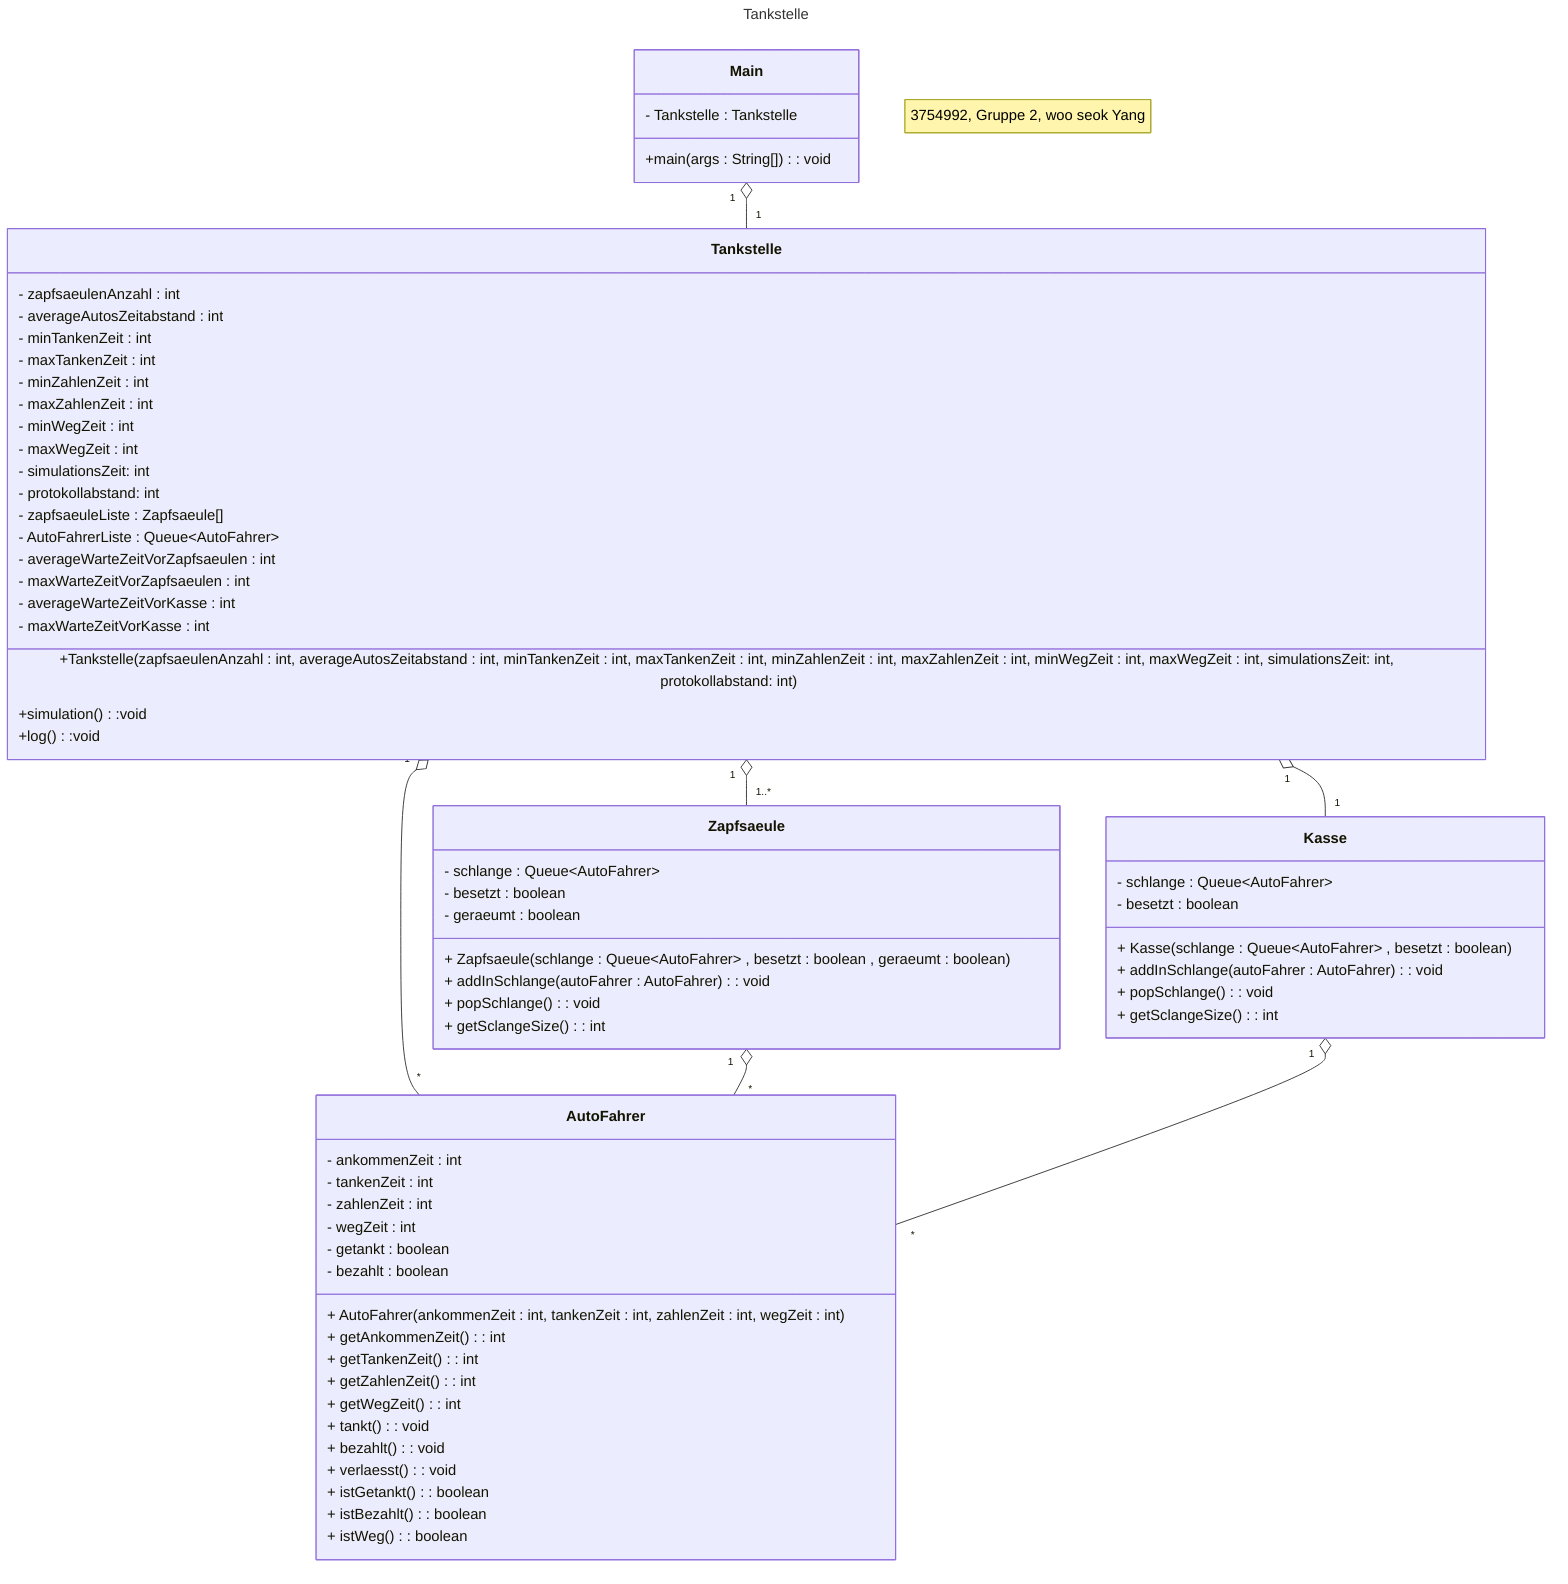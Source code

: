 ---
title: "Tankstelle"
---
classDiagram
    note "3754992, Gruppe 2, woo seok Yang"
    Main "1" o-- "1" Tankstelle
    Tankstelle "1" o-- "*" AutoFahrer
    Tankstelle "1" o-- "1..*" Zapfsaeule
    Tankstelle "1" o-- "1" Kasse
    Zapfsaeule "1" o-- "*" AutoFahrer
    Kasse "1" o-- "*" AutoFahrer



    class Main{
        - Tankstelle : Tankstelle
        +main(args : String[]): void
    }
    class Tankstelle{
        - zapfsaeulenAnzahl : int
        - averageAutosZeitabstand : int 
        - minTankenZeit : int
        - maxTankenZeit : int
        - minZahlenZeit : int
        - maxZahlenZeit : int
        - minWegZeit : int
        - maxWegZeit : int
        - simulationsZeit: int 
        - protokollabstand: int
        - zapfsaeuleListe : Zapfsaeule[]
        - AutoFahrerListe : Queue~AutoFahrer~

        - averageWarteZeitVorZapfsaeulen : int
        - maxWarteZeitVorZapfsaeulen : int
        - averageWarteZeitVorKasse : int
        - maxWarteZeitVorKasse : int

        +Tankstelle(zapfsaeulenAnzahl : int, averageAutosZeitabstand : int, minTankenZeit : int, maxTankenZeit : int, minZahlenZeit : int, maxZahlenZeit : int, minWegZeit : int, maxWegZeit : int, simulationsZeit: int, protokollabstand: int)
        +simulation():void
        +log():void

    }
    class AutoFahrer{
      - ankommenZeit : int
      - tankenZeit : int
      - zahlenZeit : int
      - wegZeit : int
      - getankt : boolean
      - bezahlt : boolean
      + AutoFahrer(ankommenZeit : int, tankenZeit : int, zahlenZeit : int, wegZeit : int)
      + getAnkommenZeit(): int
      + getTankenZeit(): int
      + getZahlenZeit(): int
      + getWegZeit(): int
      + tankt(): void
      + bezahlt(): void
      + verlaesst(): void
      + istGetankt(): boolean
      + istBezahlt(): boolean
      + istWeg(): boolean
    }
    
    class Kasse{
      - schlange : Queue~AutoFahrer~
      - besetzt : boolean
      + Kasse(schlange : Queue~AutoFahrer~ , besetzt : boolean)
      + addInSchlange(autoFahrer : AutoFahrer): void
      + popSchlange(): void
      + getSclangeSize(): int
    }

    class Zapfsaeule{
      - schlange : Queue~AutoFahrer~
      - besetzt : boolean
      - geraeumt : boolean
      + Zapfsaeule(schlange : Queue~AutoFahrer~ , besetzt : boolean , geraeumt : boolean)
      + addInSchlange(autoFahrer : AutoFahrer): void
      + popSchlange(): void
      + getSclangeSize(): int
    }